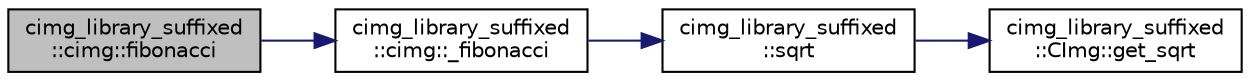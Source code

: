 digraph "cimg_library_suffixed::cimg::fibonacci"
{
  edge [fontname="Helvetica",fontsize="10",labelfontname="Helvetica",labelfontsize="10"];
  node [fontname="Helvetica",fontsize="10",shape=record];
  rankdir="LR";
  Node1485 [label="cimg_library_suffixed\l::cimg::fibonacci",height=0.2,width=0.4,color="black", fillcolor="grey75", style="filled", fontcolor="black"];
  Node1485 -> Node1486 [color="midnightblue",fontsize="10",style="solid",fontname="Helvetica"];
  Node1486 [label="cimg_library_suffixed\l::cimg::_fibonacci",height=0.2,width=0.4,color="black", fillcolor="white", style="filled",URL="$namespacecimg__library__suffixed_1_1cimg.html#af54e8ac35c9b3c07062005881b2c4e08"];
  Node1486 -> Node1487 [color="midnightblue",fontsize="10",style="solid",fontname="Helvetica"];
  Node1487 [label="cimg_library_suffixed\l::sqrt",height=0.2,width=0.4,color="black", fillcolor="white", style="filled",URL="$namespacecimg__library__suffixed.html#a00d0fd9a21d8d5e8a9fa4033593e6acf"];
  Node1487 -> Node1488 [color="midnightblue",fontsize="10",style="solid",fontname="Helvetica"];
  Node1488 [label="cimg_library_suffixed\l::CImg::get_sqrt",height=0.2,width=0.4,color="black", fillcolor="white", style="filled",URL="$structcimg__library__suffixed_1_1_c_img.html#a550cfc014f80c68359d3b55a0d3803b9",tooltip="Compute the square root of each pixel value . "];
}
